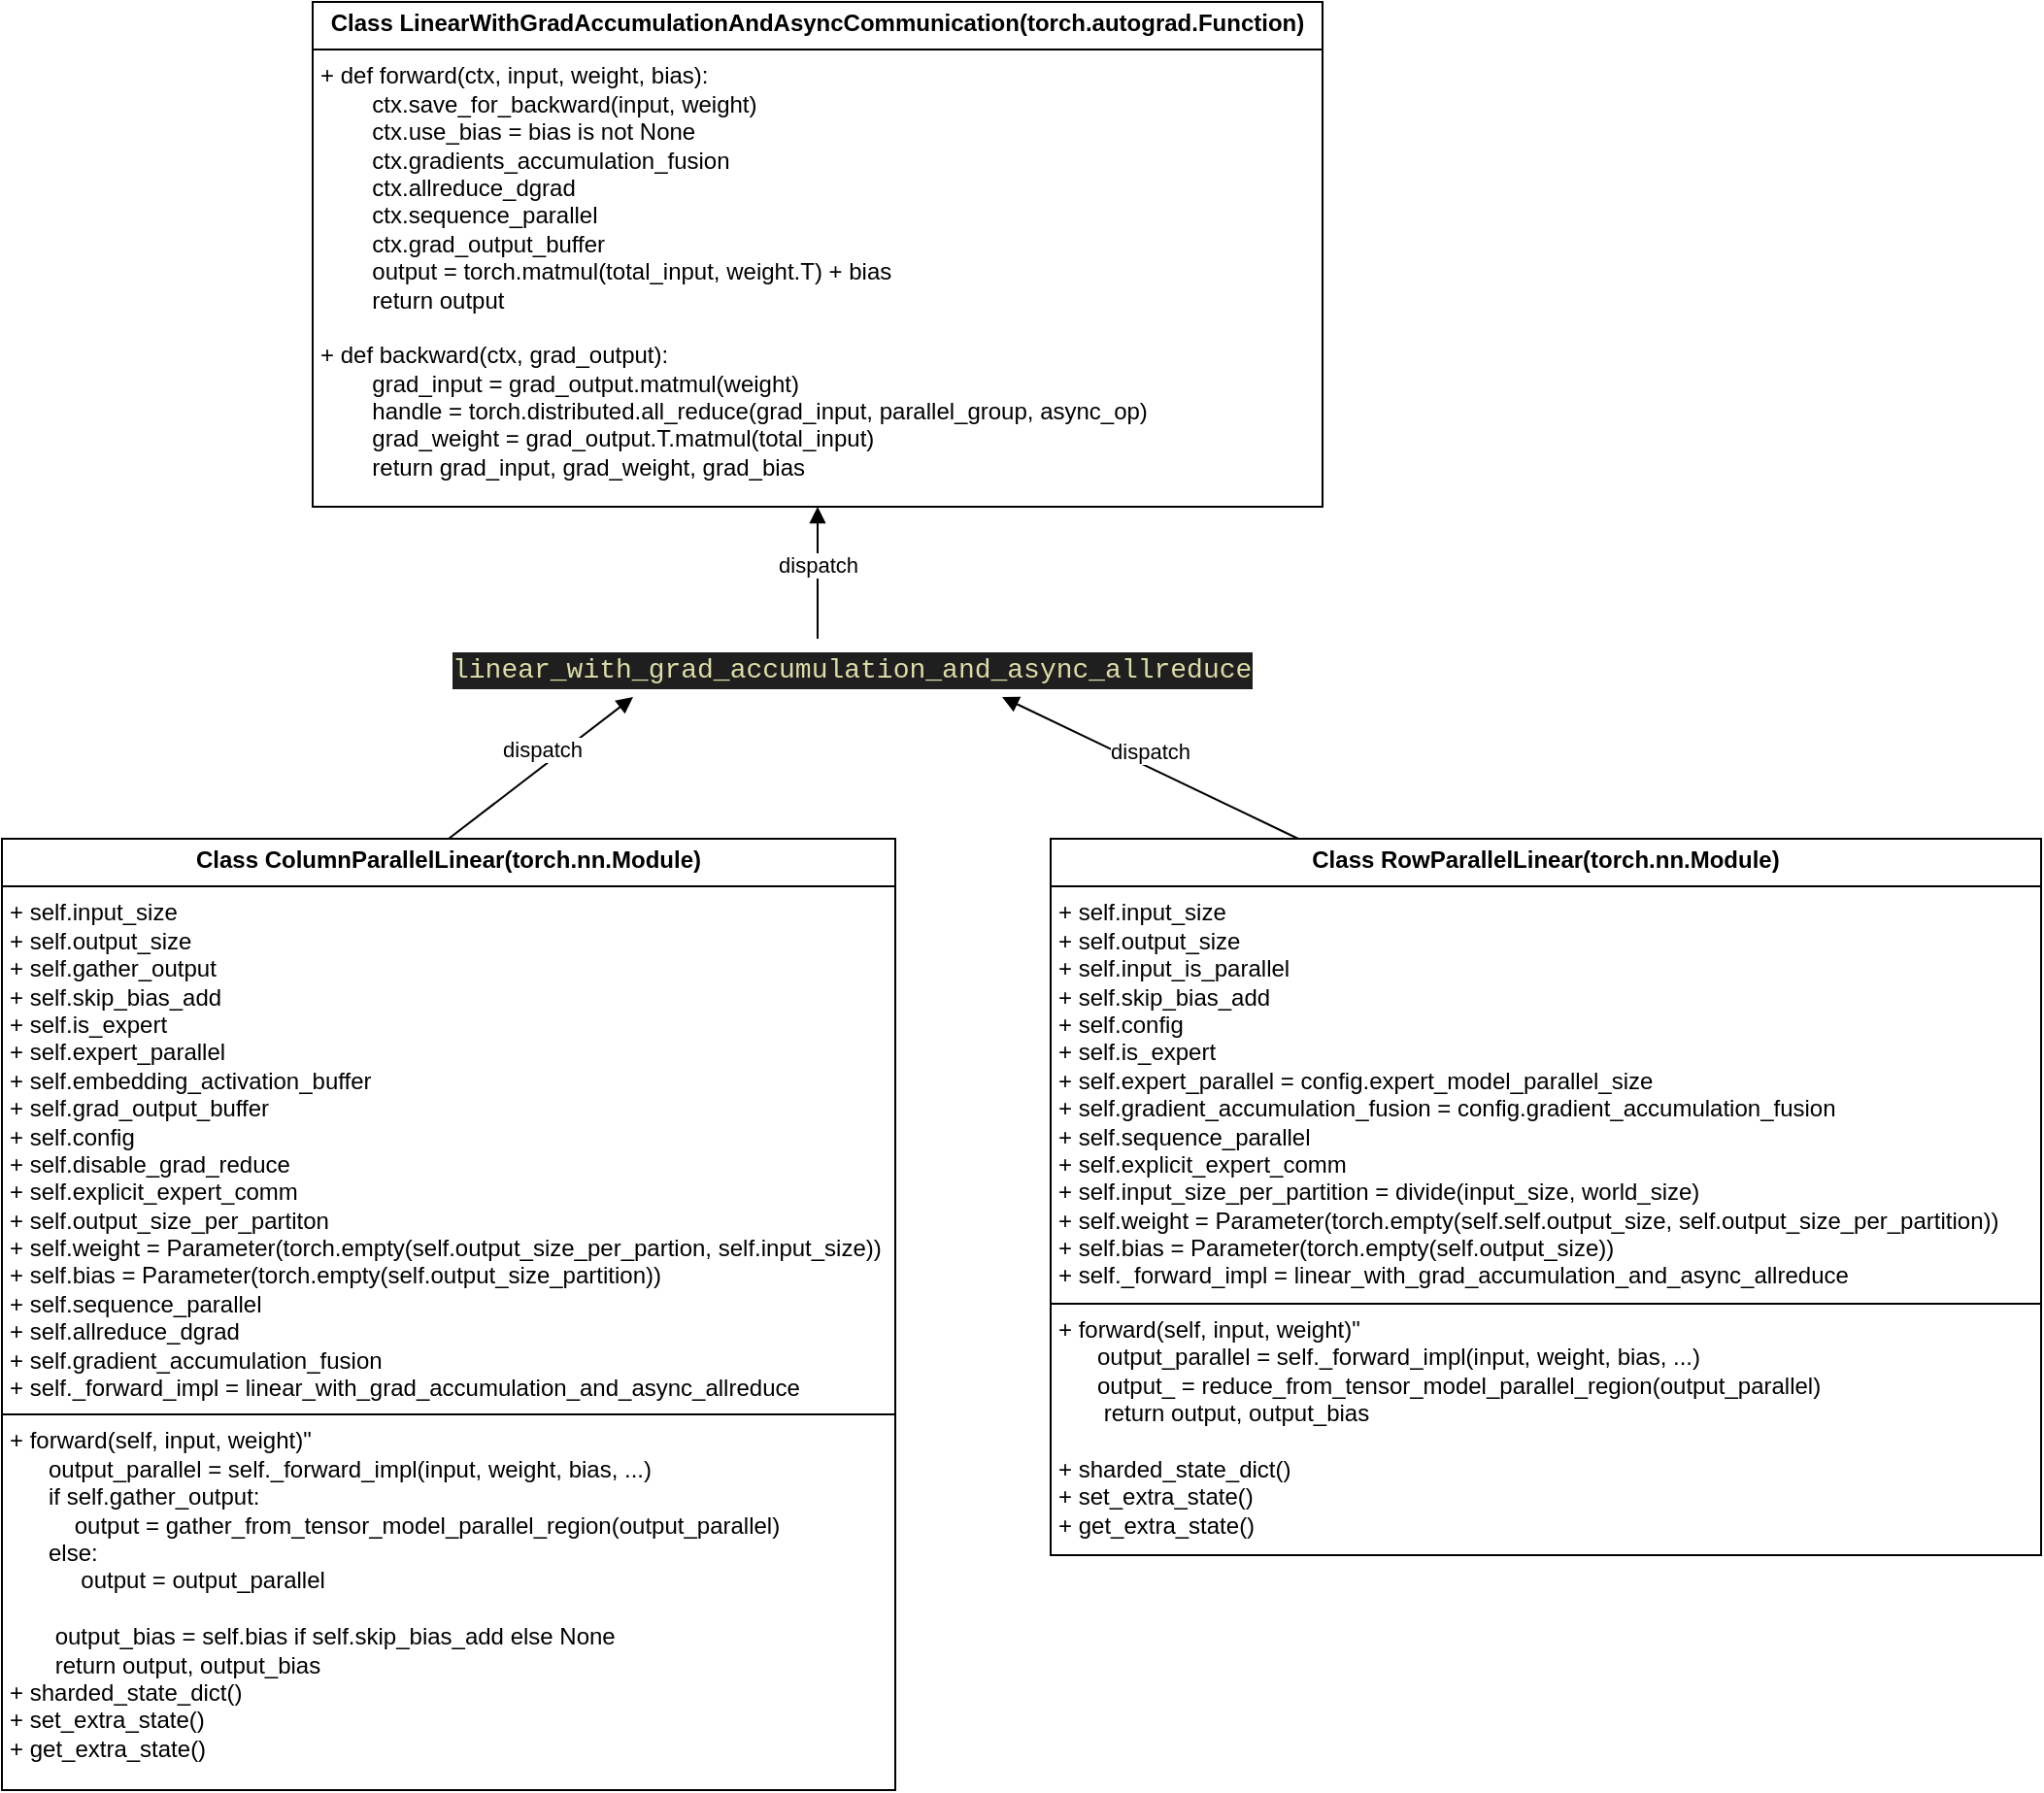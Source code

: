 <mxfile version="24.7.17">
  <diagram id="C5RBs43oDa-KdzZeNtuy" name="Page-1">
    <mxGraphModel dx="1434" dy="836" grid="1" gridSize="10" guides="1" tooltips="1" connect="1" arrows="1" fold="1" page="1" pageScale="1" pageWidth="827" pageHeight="1169" math="0" shadow="0">
      <root>
        <mxCell id="WIyWlLk6GJQsqaUBKTNV-0" />
        <mxCell id="WIyWlLk6GJQsqaUBKTNV-1" parent="WIyWlLk6GJQsqaUBKTNV-0" />
        <mxCell id="92-uaZM44Q7zhZYGcILS-0" value="&lt;p style=&quot;margin:0px;margin-top:4px;text-align:center;&quot;&gt;&lt;b&gt;Class LinearWithGradAccumulationAndAsyncCommunication(torch.autograd.Function)&lt;/b&gt;&lt;/p&gt;&lt;hr size=&quot;1&quot; style=&quot;border-style:solid;&quot;&gt;&lt;p style=&quot;margin:0px;margin-left:4px;&quot;&gt;+ def forward(ctx, input, weight, bias):&lt;/p&gt;&lt;p style=&quot;margin:0px;margin-left:4px;&quot;&gt;&amp;nbsp; &amp;nbsp; &amp;nbsp; &amp;nbsp; ctx.save_for_backward(input, weight)&lt;/p&gt;&lt;p style=&quot;margin:0px;margin-left:4px;&quot;&gt;&amp;nbsp; &amp;nbsp; &amp;nbsp; &amp;nbsp; ctx.use_bias = bias is not None&lt;/p&gt;&lt;p style=&quot;margin:0px;margin-left:4px;&quot;&gt;&amp;nbsp; &amp;nbsp; &amp;nbsp; &amp;nbsp; ctx.gradients_accumulation_fusion&lt;/p&gt;&lt;p style=&quot;margin:0px;margin-left:4px;&quot;&gt;&amp;nbsp; &amp;nbsp; &amp;nbsp; &amp;nbsp; ctx.allreduce_dgrad&lt;/p&gt;&lt;p style=&quot;margin:0px;margin-left:4px;&quot;&gt;&amp;nbsp; &amp;nbsp; &amp;nbsp; &amp;nbsp; ctx.sequence_parallel&lt;/p&gt;&lt;p style=&quot;margin:0px;margin-left:4px;&quot;&gt;&amp;nbsp; &amp;nbsp; &amp;nbsp; &amp;nbsp; ctx.grad_output_buffer&lt;/p&gt;&lt;p style=&quot;margin:0px;margin-left:4px;&quot;&gt;&amp;nbsp; &amp;nbsp; &amp;nbsp; &amp;nbsp; output = torch.matmul(total_input, weight.T) + bias&lt;/p&gt;&lt;p style=&quot;margin:0px;margin-left:4px;&quot;&gt;&amp;nbsp; &amp;nbsp; &amp;nbsp; &amp;nbsp; return output&lt;/p&gt;&lt;p style=&quot;margin:0px;margin-left:4px;&quot;&gt;&lt;br&gt;&lt;/p&gt;&lt;p style=&quot;margin:0px;margin-left:4px;&quot;&gt;+ def backward(ctx, grad_output):&lt;/p&gt;&lt;p style=&quot;margin:0px;margin-left:4px;&quot;&gt;&amp;nbsp; &amp;nbsp; &amp;nbsp; &amp;nbsp; grad_input = grad_output.matmul(weight)&lt;/p&gt;&lt;p style=&quot;margin:0px;margin-left:4px;&quot;&gt;&amp;nbsp; &amp;nbsp; &amp;nbsp; &amp;nbsp; handle = torch.distributed.all_reduce(grad_input, parallel_group, async_op)&lt;/p&gt;&lt;p style=&quot;margin:0px;margin-left:4px;&quot;&gt;&amp;nbsp; &amp;nbsp; &amp;nbsp; &amp;nbsp; grad_weight = grad_output.T.matmul(total_input)&lt;/p&gt;&lt;p style=&quot;margin:0px;margin-left:4px;&quot;&gt;&amp;nbsp; &amp;nbsp; &amp;nbsp; &amp;nbsp; return grad_input, grad_weight, grad_bias&lt;/p&gt;&lt;p style=&quot;margin:0px;margin-left:4px;&quot;&gt;&amp;nbsp; &amp;nbsp; &amp;nbsp; &amp;nbsp; &amp;nbsp;&lt;/p&gt;&lt;p style=&quot;margin:0px;margin-left:4px;&quot;&gt;&amp;nbsp; &amp;nbsp; &amp;nbsp; &amp;nbsp; &amp;nbsp;&lt;/p&gt;&lt;p style=&quot;margin:0px;margin-left:4px;&quot;&gt;&lt;br&gt;&lt;/p&gt;" style="verticalAlign=top;align=left;overflow=fill;html=1;whiteSpace=wrap;" vertex="1" parent="WIyWlLk6GJQsqaUBKTNV-1">
          <mxGeometry x="160" y="50" width="520" height="260" as="geometry" />
        </mxCell>
        <mxCell id="92-uaZM44Q7zhZYGcILS-1" value="&lt;div style=&quot;color: #cccccc;background-color: #1f1f1f;font-family: Consolas, &#39;Courier New&#39;, monospace;font-weight: normal;font-size: 14px;line-height: 19px;white-space: pre;&quot;&gt;&lt;div&gt;&lt;span style=&quot;color: #dcdcaa;&quot;&gt;linear_with_grad_accumulation_and_async_allreduce&lt;/span&gt;&lt;/div&gt;&lt;/div&gt;" style="text;whiteSpace=wrap;html=1;" vertex="1" parent="WIyWlLk6GJQsqaUBKTNV-1">
          <mxGeometry x="230" y="378" width="380" height="30" as="geometry" />
        </mxCell>
        <mxCell id="92-uaZM44Q7zhZYGcILS-2" value="dispatch" style="html=1;verticalAlign=bottom;endArrow=block;curved=0;rounded=0;exitX=0.5;exitY=0;exitDx=0;exitDy=0;entryX=0.5;entryY=1;entryDx=0;entryDy=0;" edge="1" parent="WIyWlLk6GJQsqaUBKTNV-1" source="92-uaZM44Q7zhZYGcILS-1" target="92-uaZM44Q7zhZYGcILS-0">
          <mxGeometry x="-0.143" width="80" relative="1" as="geometry">
            <mxPoint x="420" y="350" as="sourcePoint" />
            <mxPoint x="500" y="350" as="targetPoint" />
            <mxPoint as="offset" />
          </mxGeometry>
        </mxCell>
        <mxCell id="92-uaZM44Q7zhZYGcILS-3" value="&lt;p style=&quot;margin:0px;margin-top:4px;text-align:center;&quot;&gt;&lt;b&gt;Class ColumnParallelLinear(torch.nn.Module)&lt;/b&gt;&lt;/p&gt;&lt;hr size=&quot;1&quot; style=&quot;border-style:solid;&quot;&gt;&lt;p style=&quot;margin:0px;margin-left:4px;&quot;&gt;+ self.input_size&lt;/p&gt;&lt;p style=&quot;margin:0px;margin-left:4px;&quot;&gt;+ self.output_size&lt;/p&gt;&lt;p style=&quot;margin:0px;margin-left:4px;&quot;&gt;+ self.gather_output&lt;/p&gt;&lt;p style=&quot;margin:0px;margin-left:4px;&quot;&gt;+ self.skip_bias_add&lt;/p&gt;&lt;p style=&quot;margin:0px;margin-left:4px;&quot;&gt;+ self.is_expert&lt;/p&gt;&lt;p style=&quot;margin:0px;margin-left:4px;&quot;&gt;+ self.expert_parallel&lt;/p&gt;&lt;p style=&quot;margin:0px;margin-left:4px;&quot;&gt;+ self.embedding_activation_buffer&lt;/p&gt;&lt;p style=&quot;margin:0px;margin-left:4px;&quot;&gt;+ self.grad_output_buffer&lt;/p&gt;&lt;p style=&quot;margin:0px;margin-left:4px;&quot;&gt;+ self.config&lt;/p&gt;&lt;p style=&quot;margin:0px;margin-left:4px;&quot;&gt;+ self.disable_grad_reduce&lt;/p&gt;&lt;p style=&quot;margin:0px;margin-left:4px;&quot;&gt;+ self.explicit_expert_comm&lt;/p&gt;&lt;p style=&quot;margin:0px;margin-left:4px;&quot;&gt;+ self.output_size_per_partiton&lt;/p&gt;&lt;p style=&quot;margin:0px;margin-left:4px;&quot;&gt;+ self.weight = Parameter(torch.empty&lt;span style=&quot;background-color: initial;&quot;&gt;(self.output_size_per_partion, self.input_size))&lt;/span&gt;&lt;/p&gt;&lt;p style=&quot;margin:0px;margin-left:4px;&quot;&gt;+ self.bias = Parameter(torch.empty(self.output_size_partition))&lt;/p&gt;&lt;p style=&quot;margin:0px;margin-left:4px;&quot;&gt;+ self.sequence_parallel&lt;/p&gt;&lt;p style=&quot;margin:0px;margin-left:4px;&quot;&gt;+ self.allreduce_dgrad&lt;/p&gt;&lt;p style=&quot;margin:0px;margin-left:4px;&quot;&gt;+ self.gradient_accumulation_fusion&lt;/p&gt;&lt;p style=&quot;margin:0px;margin-left:4px;&quot;&gt;+ self._forward_impl = linear_with_grad_accumulation_and_async_allreduce&lt;/p&gt;&lt;hr size=&quot;1&quot; style=&quot;border-style:solid;&quot;&gt;&lt;p style=&quot;margin:0px;margin-left:4px;&quot;&gt;+ forward(self, input, weight)&quot;&lt;/p&gt;&lt;p style=&quot;margin:0px;margin-left:4px;&quot;&gt;&amp;nbsp; &amp;nbsp; &amp;nbsp; output_parallel = self._forward_impl(input, weight, bias, ...)&lt;/p&gt;&lt;p style=&quot;margin:0px;margin-left:4px;&quot;&gt;&amp;nbsp; &amp;nbsp; &amp;nbsp; if self.gather_output:&lt;/p&gt;&lt;p style=&quot;margin:0px;margin-left:4px;&quot;&gt;&amp;nbsp; &amp;nbsp; &amp;nbsp; &amp;nbsp; &amp;nbsp; output = gather_from_tensor_model_parallel_region(output_parallel)&lt;/p&gt;&lt;p style=&quot;margin:0px;margin-left:4px;&quot;&gt;&amp;nbsp; &amp;nbsp; &amp;nbsp; else:&lt;/p&gt;&lt;p style=&quot;margin:0px;margin-left:4px;&quot;&gt;&amp;nbsp; &amp;nbsp; &amp;nbsp; &amp;nbsp; &amp;nbsp; &amp;nbsp;output = output_parallel&lt;/p&gt;&lt;p style=&quot;margin:0px;margin-left:4px;&quot;&gt;&lt;br&gt;&lt;/p&gt;&lt;p style=&quot;margin:0px;margin-left:4px;&quot;&gt;&amp;nbsp; &amp;nbsp; &amp;nbsp; &amp;nbsp;output_bias = self.bias if self.skip_bias_add else None&lt;/p&gt;&lt;p style=&quot;margin:0px;margin-left:4px;&quot;&gt;&amp;nbsp; &amp;nbsp; &amp;nbsp; &amp;nbsp;return output, output_bias&lt;/p&gt;&lt;p style=&quot;margin:0px;margin-left:4px;&quot;&gt;+ sharded_state_dict()&lt;/p&gt;&lt;p style=&quot;margin:0px;margin-left:4px;&quot;&gt;+ set_extra_state()&lt;/p&gt;&lt;p style=&quot;margin:0px;margin-left:4px;&quot;&gt;+ get_extra_state()&lt;/p&gt;" style="verticalAlign=top;align=left;overflow=fill;html=1;whiteSpace=wrap;" vertex="1" parent="WIyWlLk6GJQsqaUBKTNV-1">
          <mxGeometry y="481" width="460" height="490" as="geometry" />
        </mxCell>
        <mxCell id="92-uaZM44Q7zhZYGcILS-4" value="&lt;p style=&quot;margin:0px;margin-top:4px;text-align:center;&quot;&gt;&lt;b&gt;Class RowParallelLinear(torch.nn.Module)&lt;/b&gt;&lt;/p&gt;&lt;hr size=&quot;1&quot; style=&quot;border-style:solid;&quot;&gt;&lt;p style=&quot;margin:0px;margin-left:4px;&quot;&gt;+ self.input_size&lt;br&gt;&lt;/p&gt;&lt;p style=&quot;margin:0px;margin-left:4px;&quot;&gt;+ self.output_size&lt;/p&gt;&lt;p style=&quot;margin:0px;margin-left:4px;&quot;&gt;+ self.input_is_parallel&lt;/p&gt;&lt;p style=&quot;margin:0px;margin-left:4px;&quot;&gt;+ self.skip_bias_add&lt;/p&gt;&lt;p style=&quot;margin:0px;margin-left:4px;&quot;&gt;+ self.config&lt;/p&gt;&lt;p style=&quot;margin:0px;margin-left:4px;&quot;&gt;+ self.is_expert&lt;/p&gt;&lt;p style=&quot;margin:0px;margin-left:4px;&quot;&gt;+ self.expert_parallel = config.expert_model_parallel_size&lt;/p&gt;&lt;p style=&quot;margin:0px;margin-left:4px;&quot;&gt;+ self.gradient_accumulation_fusion = config.gradient_accumulation_fusion&lt;/p&gt;&lt;p style=&quot;margin:0px;margin-left:4px;&quot;&gt;+ self.sequence_parallel&lt;/p&gt;&lt;p style=&quot;margin:0px;margin-left:4px;&quot;&gt;+ self.explicit_expert_comm&lt;/p&gt;&lt;p style=&quot;margin:0px;margin-left:4px;&quot;&gt;+ self.input_size_per_partition = divide(input_size, world_size)&lt;/p&gt;&lt;p style=&quot;margin:0px;margin-left:4px;&quot;&gt;+ self.weight = Parameter(torch.empty(self.self.output_size, self.output_size_per_partition))&lt;/p&gt;&lt;p style=&quot;margin:0px;margin-left:4px;&quot;&gt;+ self.bias = Parameter(torch.empty(self.output_size))&lt;/p&gt;&lt;p style=&quot;margin:0px;margin-left:4px;&quot;&gt;+ self._forward_impl = linear_with_grad_accumulation_and_async_allreduce&lt;/p&gt;&lt;hr size=&quot;1&quot; style=&quot;border-style:solid;&quot;&gt;&lt;p style=&quot;margin:0px;margin-left:4px;&quot;&gt;+ forward(self, input, weight)&quot;&lt;/p&gt;&lt;p style=&quot;margin:0px;margin-left:4px;&quot;&gt;&amp;nbsp; &amp;nbsp; &amp;nbsp; output_parallel = self._forward_impl(input, weight, bias, ...)&lt;/p&gt;&lt;p style=&quot;margin:0px;margin-left:4px;&quot;&gt;&amp;nbsp; &amp;nbsp; &amp;nbsp; output_ = reduce_from_tensor_model_parallel_region(output_parallel)&lt;/p&gt;&lt;p style=&quot;margin:0px;margin-left:4px;&quot;&gt;&amp;nbsp; &amp;nbsp; &amp;nbsp; &amp;nbsp;return output, output_bias&lt;/p&gt;&lt;p style=&quot;margin:0px;margin-left:4px;&quot;&gt;&lt;br&gt;&lt;/p&gt;&lt;p style=&quot;margin:0px;margin-left:4px;&quot;&gt;+ sharded_state_dict()&lt;/p&gt;&lt;p style=&quot;margin:0px;margin-left:4px;&quot;&gt;+ set_extra_state()&lt;/p&gt;&lt;p style=&quot;margin:0px;margin-left:4px;&quot;&gt;+ get_extra_state()&lt;/p&gt;" style="verticalAlign=top;align=left;overflow=fill;html=1;whiteSpace=wrap;" vertex="1" parent="WIyWlLk6GJQsqaUBKTNV-1">
          <mxGeometry x="540" y="481" width="510" height="369" as="geometry" />
        </mxCell>
        <mxCell id="92-uaZM44Q7zhZYGcILS-6" value="dispatch" style="html=1;verticalAlign=bottom;endArrow=block;curved=0;rounded=0;exitX=0.5;exitY=0;exitDx=0;exitDy=0;entryX=0.25;entryY=1;entryDx=0;entryDy=0;" edge="1" parent="WIyWlLk6GJQsqaUBKTNV-1" source="92-uaZM44Q7zhZYGcILS-3" target="92-uaZM44Q7zhZYGcILS-1">
          <mxGeometry width="80" relative="1" as="geometry">
            <mxPoint x="320" y="450" as="sourcePoint" />
            <mxPoint x="400" y="450" as="targetPoint" />
          </mxGeometry>
        </mxCell>
        <mxCell id="92-uaZM44Q7zhZYGcILS-7" value="dispatch" style="html=1;verticalAlign=bottom;endArrow=block;curved=0;rounded=0;exitX=0.25;exitY=0;exitDx=0;exitDy=0;entryX=0.75;entryY=1;entryDx=0;entryDy=0;" edge="1" parent="WIyWlLk6GJQsqaUBKTNV-1" source="92-uaZM44Q7zhZYGcILS-4" target="92-uaZM44Q7zhZYGcILS-1">
          <mxGeometry width="80" relative="1" as="geometry">
            <mxPoint x="690" y="410" as="sourcePoint" />
            <mxPoint x="770" y="410" as="targetPoint" />
          </mxGeometry>
        </mxCell>
      </root>
    </mxGraphModel>
  </diagram>
</mxfile>
